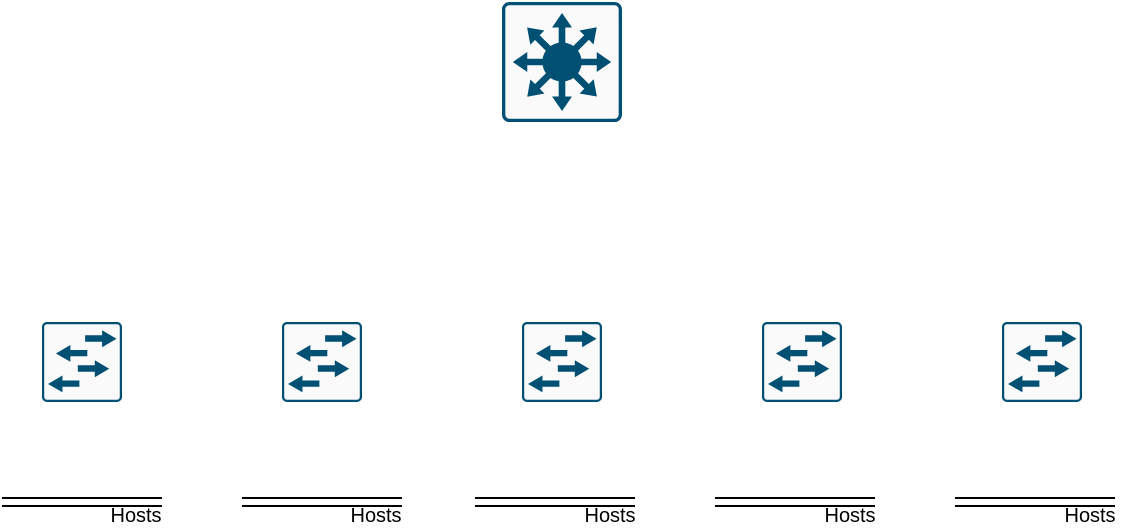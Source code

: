 <mxfile version="12.9.10" type="github">
  <diagram id="5KiuH8XkOpqRYHE2uusJ" name="Page-1">
    <mxGraphModel dx="714" dy="667" grid="1" gridSize="10" guides="1" tooltips="1" connect="1" arrows="1" fold="1" page="1" pageScale="1" pageWidth="850" pageHeight="1100" math="0" shadow="0">
      <root>
        <mxCell id="0" />
        <mxCell id="1" parent="0" />
        <mxCell id="-ruIdGfZLTY7F62S9Ap_-1" value="" style="points=[[0.015,0.015,0],[0.985,0.015,0],[0.985,0.985,0],[0.015,0.985,0],[0.25,0,0],[0.5,0,0],[0.75,0,0],[1,0.25,0],[1,0.5,0],[1,0.75,0],[0.75,1,0],[0.5,1,0],[0.25,1,0],[0,0.75,0],[0,0.5,0],[0,0.25,0]];verticalLabelPosition=bottom;html=1;verticalAlign=top;aspect=fixed;align=center;pointerEvents=1;shape=mxgraph.cisco19.rect;prIcon=l3_switch;fillColor=#FAFAFA;strokeColor=#005073;" parent="1" vertex="1">
          <mxGeometry x="310" y="160" width="60" height="60" as="geometry" />
        </mxCell>
        <mxCell id="uiAMYh9efbAVhKRE-S2l-2" value="" style="points=[[0.015,0.015,0],[0.985,0.015,0],[0.985,0.985,0],[0.015,0.985,0],[0.25,0,0],[0.5,0,0],[0.75,0,0],[1,0.25,0],[1,0.5,0],[1,0.75,0],[0.75,1,0],[0.5,1,0],[0.25,1,0],[0,0.75,0],[0,0.5,0],[0,0.25,0]];verticalLabelPosition=bottom;html=1;verticalAlign=top;aspect=fixed;align=center;pointerEvents=1;shape=mxgraph.cisco19.rect;prIcon=l2_switch;fillColor=#FAFAFA;strokeColor=#005073;" vertex="1" parent="1">
          <mxGeometry x="80" y="320" width="40" height="40" as="geometry" />
        </mxCell>
        <mxCell id="uiAMYh9efbAVhKRE-S2l-3" value="" style="points=[[0.015,0.015,0],[0.985,0.015,0],[0.985,0.985,0],[0.015,0.985,0],[0.25,0,0],[0.5,0,0],[0.75,0,0],[1,0.25,0],[1,0.5,0],[1,0.75,0],[0.75,1,0],[0.5,1,0],[0.25,1,0],[0,0.75,0],[0,0.5,0],[0,0.25,0]];verticalLabelPosition=bottom;html=1;verticalAlign=top;aspect=fixed;align=center;pointerEvents=1;shape=mxgraph.cisco19.rect;prIcon=l2_switch;fillColor=#FAFAFA;strokeColor=#005073;" vertex="1" parent="1">
          <mxGeometry x="200" y="320" width="40" height="40" as="geometry" />
        </mxCell>
        <mxCell id="uiAMYh9efbAVhKRE-S2l-4" value="" style="points=[[0.015,0.015,0],[0.985,0.015,0],[0.985,0.985,0],[0.015,0.985,0],[0.25,0,0],[0.5,0,0],[0.75,0,0],[1,0.25,0],[1,0.5,0],[1,0.75,0],[0.75,1,0],[0.5,1,0],[0.25,1,0],[0,0.75,0],[0,0.5,0],[0,0.25,0]];verticalLabelPosition=bottom;html=1;verticalAlign=top;aspect=fixed;align=center;pointerEvents=1;shape=mxgraph.cisco19.rect;prIcon=l2_switch;fillColor=#FAFAFA;strokeColor=#005073;" vertex="1" parent="1">
          <mxGeometry x="320" y="320" width="40" height="40" as="geometry" />
        </mxCell>
        <mxCell id="uiAMYh9efbAVhKRE-S2l-5" value="" style="points=[[0.015,0.015,0],[0.985,0.015,0],[0.985,0.985,0],[0.015,0.985,0],[0.25,0,0],[0.5,0,0],[0.75,0,0],[1,0.25,0],[1,0.5,0],[1,0.75,0],[0.75,1,0],[0.5,1,0],[0.25,1,0],[0,0.75,0],[0,0.5,0],[0,0.25,0]];verticalLabelPosition=bottom;html=1;verticalAlign=top;aspect=fixed;align=center;pointerEvents=1;shape=mxgraph.cisco19.rect;prIcon=l2_switch;fillColor=#FAFAFA;strokeColor=#005073;" vertex="1" parent="1">
          <mxGeometry x="440" y="320" width="40" height="40" as="geometry" />
        </mxCell>
        <mxCell id="uiAMYh9efbAVhKRE-S2l-6" value="" style="points=[[0.015,0.015,0],[0.985,0.015,0],[0.985,0.985,0],[0.015,0.985,0],[0.25,0,0],[0.5,0,0],[0.75,0,0],[1,0.25,0],[1,0.5,0],[1,0.75,0],[0.75,1,0],[0.5,1,0],[0.25,1,0],[0,0.75,0],[0,0.5,0],[0,0.25,0]];verticalLabelPosition=bottom;html=1;verticalAlign=top;aspect=fixed;align=center;pointerEvents=1;shape=mxgraph.cisco19.rect;prIcon=l2_switch;fillColor=#FAFAFA;strokeColor=#005073;" vertex="1" parent="1">
          <mxGeometry x="560" y="320" width="40" height="40" as="geometry" />
        </mxCell>
        <mxCell id="uiAMYh9efbAVhKRE-S2l-22" value="" style="group" vertex="1" connectable="0" parent="1">
          <mxGeometry x="60" y="410" width="87" height="11" as="geometry" />
        </mxCell>
        <mxCell id="uiAMYh9efbAVhKRE-S2l-7" value="" style="shape=link;html=1;" edge="1" parent="uiAMYh9efbAVhKRE-S2l-22">
          <mxGeometry width="50" height="50" relative="1" as="geometry">
            <mxPoint as="sourcePoint" />
            <mxPoint x="80" as="targetPoint" />
          </mxGeometry>
        </mxCell>
        <mxCell id="uiAMYh9efbAVhKRE-S2l-13" value="&lt;font style=&quot;font-size: 10px&quot;&gt;Hosts&lt;/font&gt;" style="text;html=1;strokeColor=none;fillColor=none;align=center;verticalAlign=middle;whiteSpace=wrap;rounded=0;" vertex="1" parent="uiAMYh9efbAVhKRE-S2l-22">
          <mxGeometry x="47" y="1" width="40" height="10" as="geometry" />
        </mxCell>
        <mxCell id="uiAMYh9efbAVhKRE-S2l-24" value="" style="group" vertex="1" connectable="0" parent="1">
          <mxGeometry x="180" y="410" width="87" height="11" as="geometry" />
        </mxCell>
        <mxCell id="uiAMYh9efbAVhKRE-S2l-25" value="" style="shape=link;html=1;" edge="1" parent="uiAMYh9efbAVhKRE-S2l-24">
          <mxGeometry width="50" height="50" relative="1" as="geometry">
            <mxPoint as="sourcePoint" />
            <mxPoint x="80" as="targetPoint" />
          </mxGeometry>
        </mxCell>
        <mxCell id="uiAMYh9efbAVhKRE-S2l-26" value="&lt;font style=&quot;font-size: 10px&quot;&gt;Hosts&lt;/font&gt;" style="text;html=1;strokeColor=none;fillColor=none;align=center;verticalAlign=middle;whiteSpace=wrap;rounded=0;" vertex="1" parent="uiAMYh9efbAVhKRE-S2l-24">
          <mxGeometry x="47" y="1" width="40" height="10" as="geometry" />
        </mxCell>
        <mxCell id="uiAMYh9efbAVhKRE-S2l-27" value="" style="group" vertex="1" connectable="0" parent="1">
          <mxGeometry x="296.5" y="410" width="87" height="11" as="geometry" />
        </mxCell>
        <mxCell id="uiAMYh9efbAVhKRE-S2l-28" value="" style="shape=link;html=1;" edge="1" parent="uiAMYh9efbAVhKRE-S2l-27">
          <mxGeometry width="50" height="50" relative="1" as="geometry">
            <mxPoint as="sourcePoint" />
            <mxPoint x="80" as="targetPoint" />
          </mxGeometry>
        </mxCell>
        <mxCell id="uiAMYh9efbAVhKRE-S2l-29" value="&lt;font style=&quot;font-size: 10px&quot;&gt;Hosts&lt;/font&gt;" style="text;html=1;strokeColor=none;fillColor=none;align=center;verticalAlign=middle;whiteSpace=wrap;rounded=0;" vertex="1" parent="uiAMYh9efbAVhKRE-S2l-27">
          <mxGeometry x="47" y="1" width="40" height="10" as="geometry" />
        </mxCell>
        <mxCell id="uiAMYh9efbAVhKRE-S2l-30" value="" style="group" vertex="1" connectable="0" parent="1">
          <mxGeometry x="416.5" y="410" width="87" height="11" as="geometry" />
        </mxCell>
        <mxCell id="uiAMYh9efbAVhKRE-S2l-31" value="" style="shape=link;html=1;" edge="1" parent="uiAMYh9efbAVhKRE-S2l-30">
          <mxGeometry width="50" height="50" relative="1" as="geometry">
            <mxPoint as="sourcePoint" />
            <mxPoint x="80" as="targetPoint" />
          </mxGeometry>
        </mxCell>
        <mxCell id="uiAMYh9efbAVhKRE-S2l-32" value="&lt;font style=&quot;font-size: 10px&quot;&gt;Hosts&lt;/font&gt;" style="text;html=1;strokeColor=none;fillColor=none;align=center;verticalAlign=middle;whiteSpace=wrap;rounded=0;" vertex="1" parent="uiAMYh9efbAVhKRE-S2l-30">
          <mxGeometry x="47" y="1" width="40" height="10" as="geometry" />
        </mxCell>
        <mxCell id="uiAMYh9efbAVhKRE-S2l-33" value="" style="group" vertex="1" connectable="0" parent="1">
          <mxGeometry x="536.5" y="410" width="87" height="11" as="geometry" />
        </mxCell>
        <mxCell id="uiAMYh9efbAVhKRE-S2l-34" value="" style="shape=link;html=1;" edge="1" parent="uiAMYh9efbAVhKRE-S2l-33">
          <mxGeometry width="50" height="50" relative="1" as="geometry">
            <mxPoint as="sourcePoint" />
            <mxPoint x="80" as="targetPoint" />
          </mxGeometry>
        </mxCell>
        <mxCell id="uiAMYh9efbAVhKRE-S2l-35" value="&lt;font style=&quot;font-size: 10px&quot;&gt;Hosts&lt;/font&gt;" style="text;html=1;strokeColor=none;fillColor=none;align=center;verticalAlign=middle;whiteSpace=wrap;rounded=0;" vertex="1" parent="uiAMYh9efbAVhKRE-S2l-33">
          <mxGeometry x="47" y="1" width="40" height="10" as="geometry" />
        </mxCell>
      </root>
    </mxGraphModel>
  </diagram>
</mxfile>
